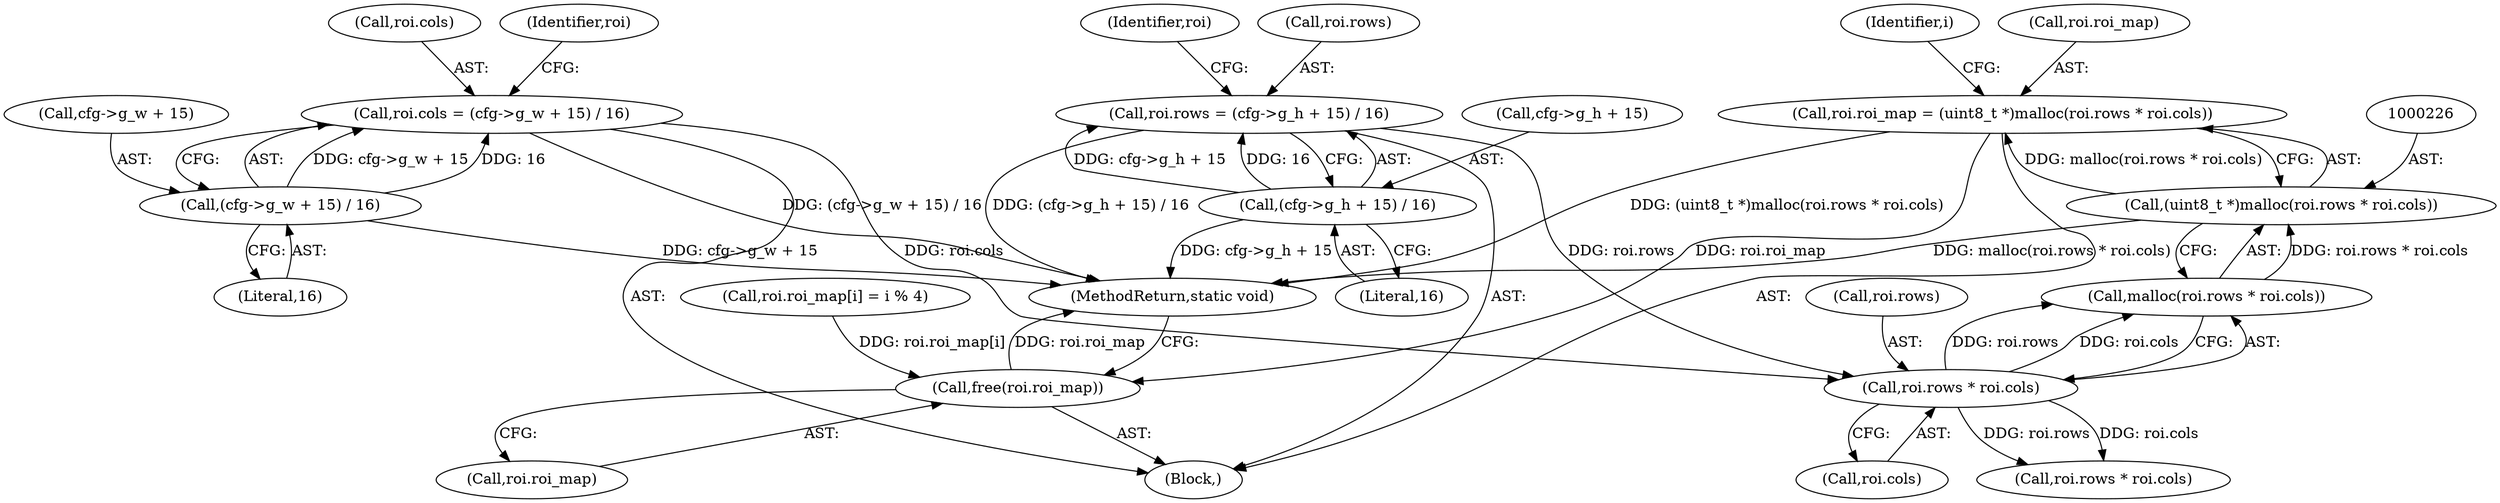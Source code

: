 digraph "0_Android_5a9753fca56f0eeb9f61e342b2fccffc364f9426_9@integer" {
"1000221" [label="(Call,roi.roi_map = (uint8_t *)malloc(roi.rows * roi.cols))"];
"1000225" [label="(Call,(uint8_t *)malloc(roi.rows * roi.cols))"];
"1000227" [label="(Call,malloc(roi.rows * roi.cols))"];
"1000228" [label="(Call,roi.rows * roi.cols)"];
"1000112" [label="(Call,roi.rows = (cfg->g_h + 15) / 16)"];
"1000116" [label="(Call,(cfg->g_h + 15) / 16)"];
"1000123" [label="(Call,roi.cols = (cfg->g_w + 15) / 16)"];
"1000127" [label="(Call,(cfg->g_w + 15) / 16)"];
"1000268" [label="(Call,free(roi.roi_map))"];
"1000227" [label="(Call,malloc(roi.rows * roi.cols))"];
"1000116" [label="(Call,(cfg->g_h + 15) / 16)"];
"1000133" [label="(Literal,16)"];
"1000124" [label="(Call,roi.cols)"];
"1000241" [label="(Call,roi.rows * roi.cols)"];
"1000137" [label="(Identifier,roi)"];
"1000128" [label="(Call,cfg->g_w + 15)"];
"1000123" [label="(Call,roi.cols = (cfg->g_w + 15) / 16)"];
"1000125" [label="(Identifier,roi)"];
"1000269" [label="(Call,roi.roi_map)"];
"1000250" [label="(Call,roi.roi_map[i] = i % 4)"];
"1000272" [label="(MethodReturn,static void)"];
"1000127" [label="(Call,(cfg->g_w + 15) / 16)"];
"1000229" [label="(Call,roi.rows)"];
"1000117" [label="(Call,cfg->g_h + 15)"];
"1000103" [label="(Block,)"];
"1000112" [label="(Call,roi.rows = (cfg->g_h + 15) / 16)"];
"1000221" [label="(Call,roi.roi_map = (uint8_t *)malloc(roi.rows * roi.cols))"];
"1000237" [label="(Identifier,i)"];
"1000228" [label="(Call,roi.rows * roi.cols)"];
"1000113" [label="(Call,roi.rows)"];
"1000232" [label="(Call,roi.cols)"];
"1000268" [label="(Call,free(roi.roi_map))"];
"1000122" [label="(Literal,16)"];
"1000225" [label="(Call,(uint8_t *)malloc(roi.rows * roi.cols))"];
"1000222" [label="(Call,roi.roi_map)"];
"1000221" -> "1000103"  [label="AST: "];
"1000221" -> "1000225"  [label="CFG: "];
"1000222" -> "1000221"  [label="AST: "];
"1000225" -> "1000221"  [label="AST: "];
"1000237" -> "1000221"  [label="CFG: "];
"1000221" -> "1000272"  [label="DDG: (uint8_t *)malloc(roi.rows * roi.cols)"];
"1000225" -> "1000221"  [label="DDG: malloc(roi.rows * roi.cols)"];
"1000221" -> "1000268"  [label="DDG: roi.roi_map"];
"1000225" -> "1000227"  [label="CFG: "];
"1000226" -> "1000225"  [label="AST: "];
"1000227" -> "1000225"  [label="AST: "];
"1000225" -> "1000272"  [label="DDG: malloc(roi.rows * roi.cols)"];
"1000227" -> "1000225"  [label="DDG: roi.rows * roi.cols"];
"1000227" -> "1000228"  [label="CFG: "];
"1000228" -> "1000227"  [label="AST: "];
"1000228" -> "1000227"  [label="DDG: roi.rows"];
"1000228" -> "1000227"  [label="DDG: roi.cols"];
"1000228" -> "1000232"  [label="CFG: "];
"1000229" -> "1000228"  [label="AST: "];
"1000232" -> "1000228"  [label="AST: "];
"1000112" -> "1000228"  [label="DDG: roi.rows"];
"1000123" -> "1000228"  [label="DDG: roi.cols"];
"1000228" -> "1000241"  [label="DDG: roi.rows"];
"1000228" -> "1000241"  [label="DDG: roi.cols"];
"1000112" -> "1000103"  [label="AST: "];
"1000112" -> "1000116"  [label="CFG: "];
"1000113" -> "1000112"  [label="AST: "];
"1000116" -> "1000112"  [label="AST: "];
"1000125" -> "1000112"  [label="CFG: "];
"1000112" -> "1000272"  [label="DDG: (cfg->g_h + 15) / 16"];
"1000116" -> "1000112"  [label="DDG: cfg->g_h + 15"];
"1000116" -> "1000112"  [label="DDG: 16"];
"1000116" -> "1000122"  [label="CFG: "];
"1000117" -> "1000116"  [label="AST: "];
"1000122" -> "1000116"  [label="AST: "];
"1000116" -> "1000272"  [label="DDG: cfg->g_h + 15"];
"1000123" -> "1000103"  [label="AST: "];
"1000123" -> "1000127"  [label="CFG: "];
"1000124" -> "1000123"  [label="AST: "];
"1000127" -> "1000123"  [label="AST: "];
"1000137" -> "1000123"  [label="CFG: "];
"1000123" -> "1000272"  [label="DDG: (cfg->g_w + 15) / 16"];
"1000127" -> "1000123"  [label="DDG: cfg->g_w + 15"];
"1000127" -> "1000123"  [label="DDG: 16"];
"1000127" -> "1000133"  [label="CFG: "];
"1000128" -> "1000127"  [label="AST: "];
"1000133" -> "1000127"  [label="AST: "];
"1000127" -> "1000272"  [label="DDG: cfg->g_w + 15"];
"1000268" -> "1000103"  [label="AST: "];
"1000268" -> "1000269"  [label="CFG: "];
"1000269" -> "1000268"  [label="AST: "];
"1000272" -> "1000268"  [label="CFG: "];
"1000268" -> "1000272"  [label="DDG: roi.roi_map"];
"1000250" -> "1000268"  [label="DDG: roi.roi_map[i]"];
}
